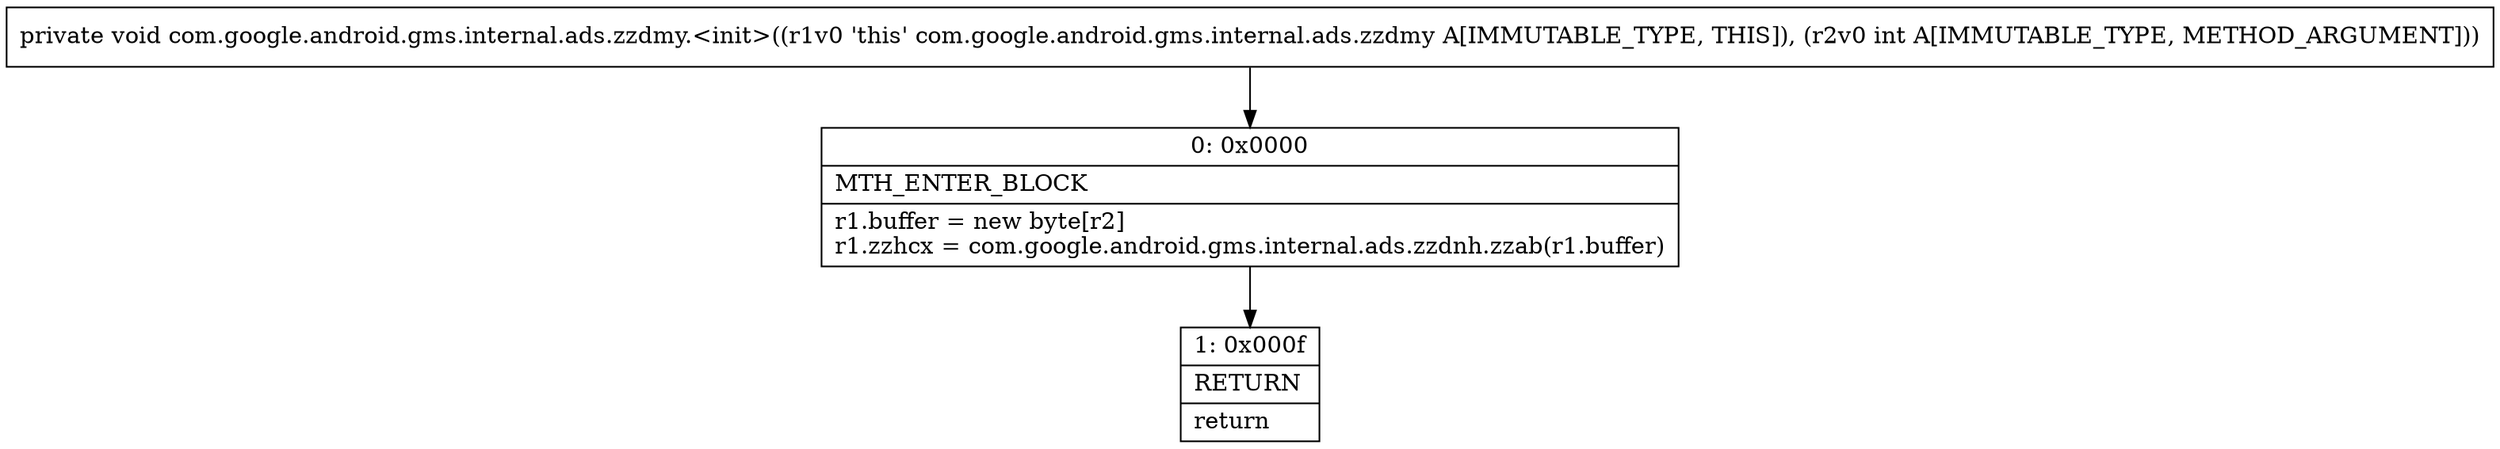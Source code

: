 digraph "CFG forcom.google.android.gms.internal.ads.zzdmy.\<init\>(I)V" {
Node_0 [shape=record,label="{0\:\ 0x0000|MTH_ENTER_BLOCK\l|r1.buffer = new byte[r2]\lr1.zzhcx = com.google.android.gms.internal.ads.zzdnh.zzab(r1.buffer)\l}"];
Node_1 [shape=record,label="{1\:\ 0x000f|RETURN\l|return\l}"];
MethodNode[shape=record,label="{private void com.google.android.gms.internal.ads.zzdmy.\<init\>((r1v0 'this' com.google.android.gms.internal.ads.zzdmy A[IMMUTABLE_TYPE, THIS]), (r2v0 int A[IMMUTABLE_TYPE, METHOD_ARGUMENT])) }"];
MethodNode -> Node_0;
Node_0 -> Node_1;
}

